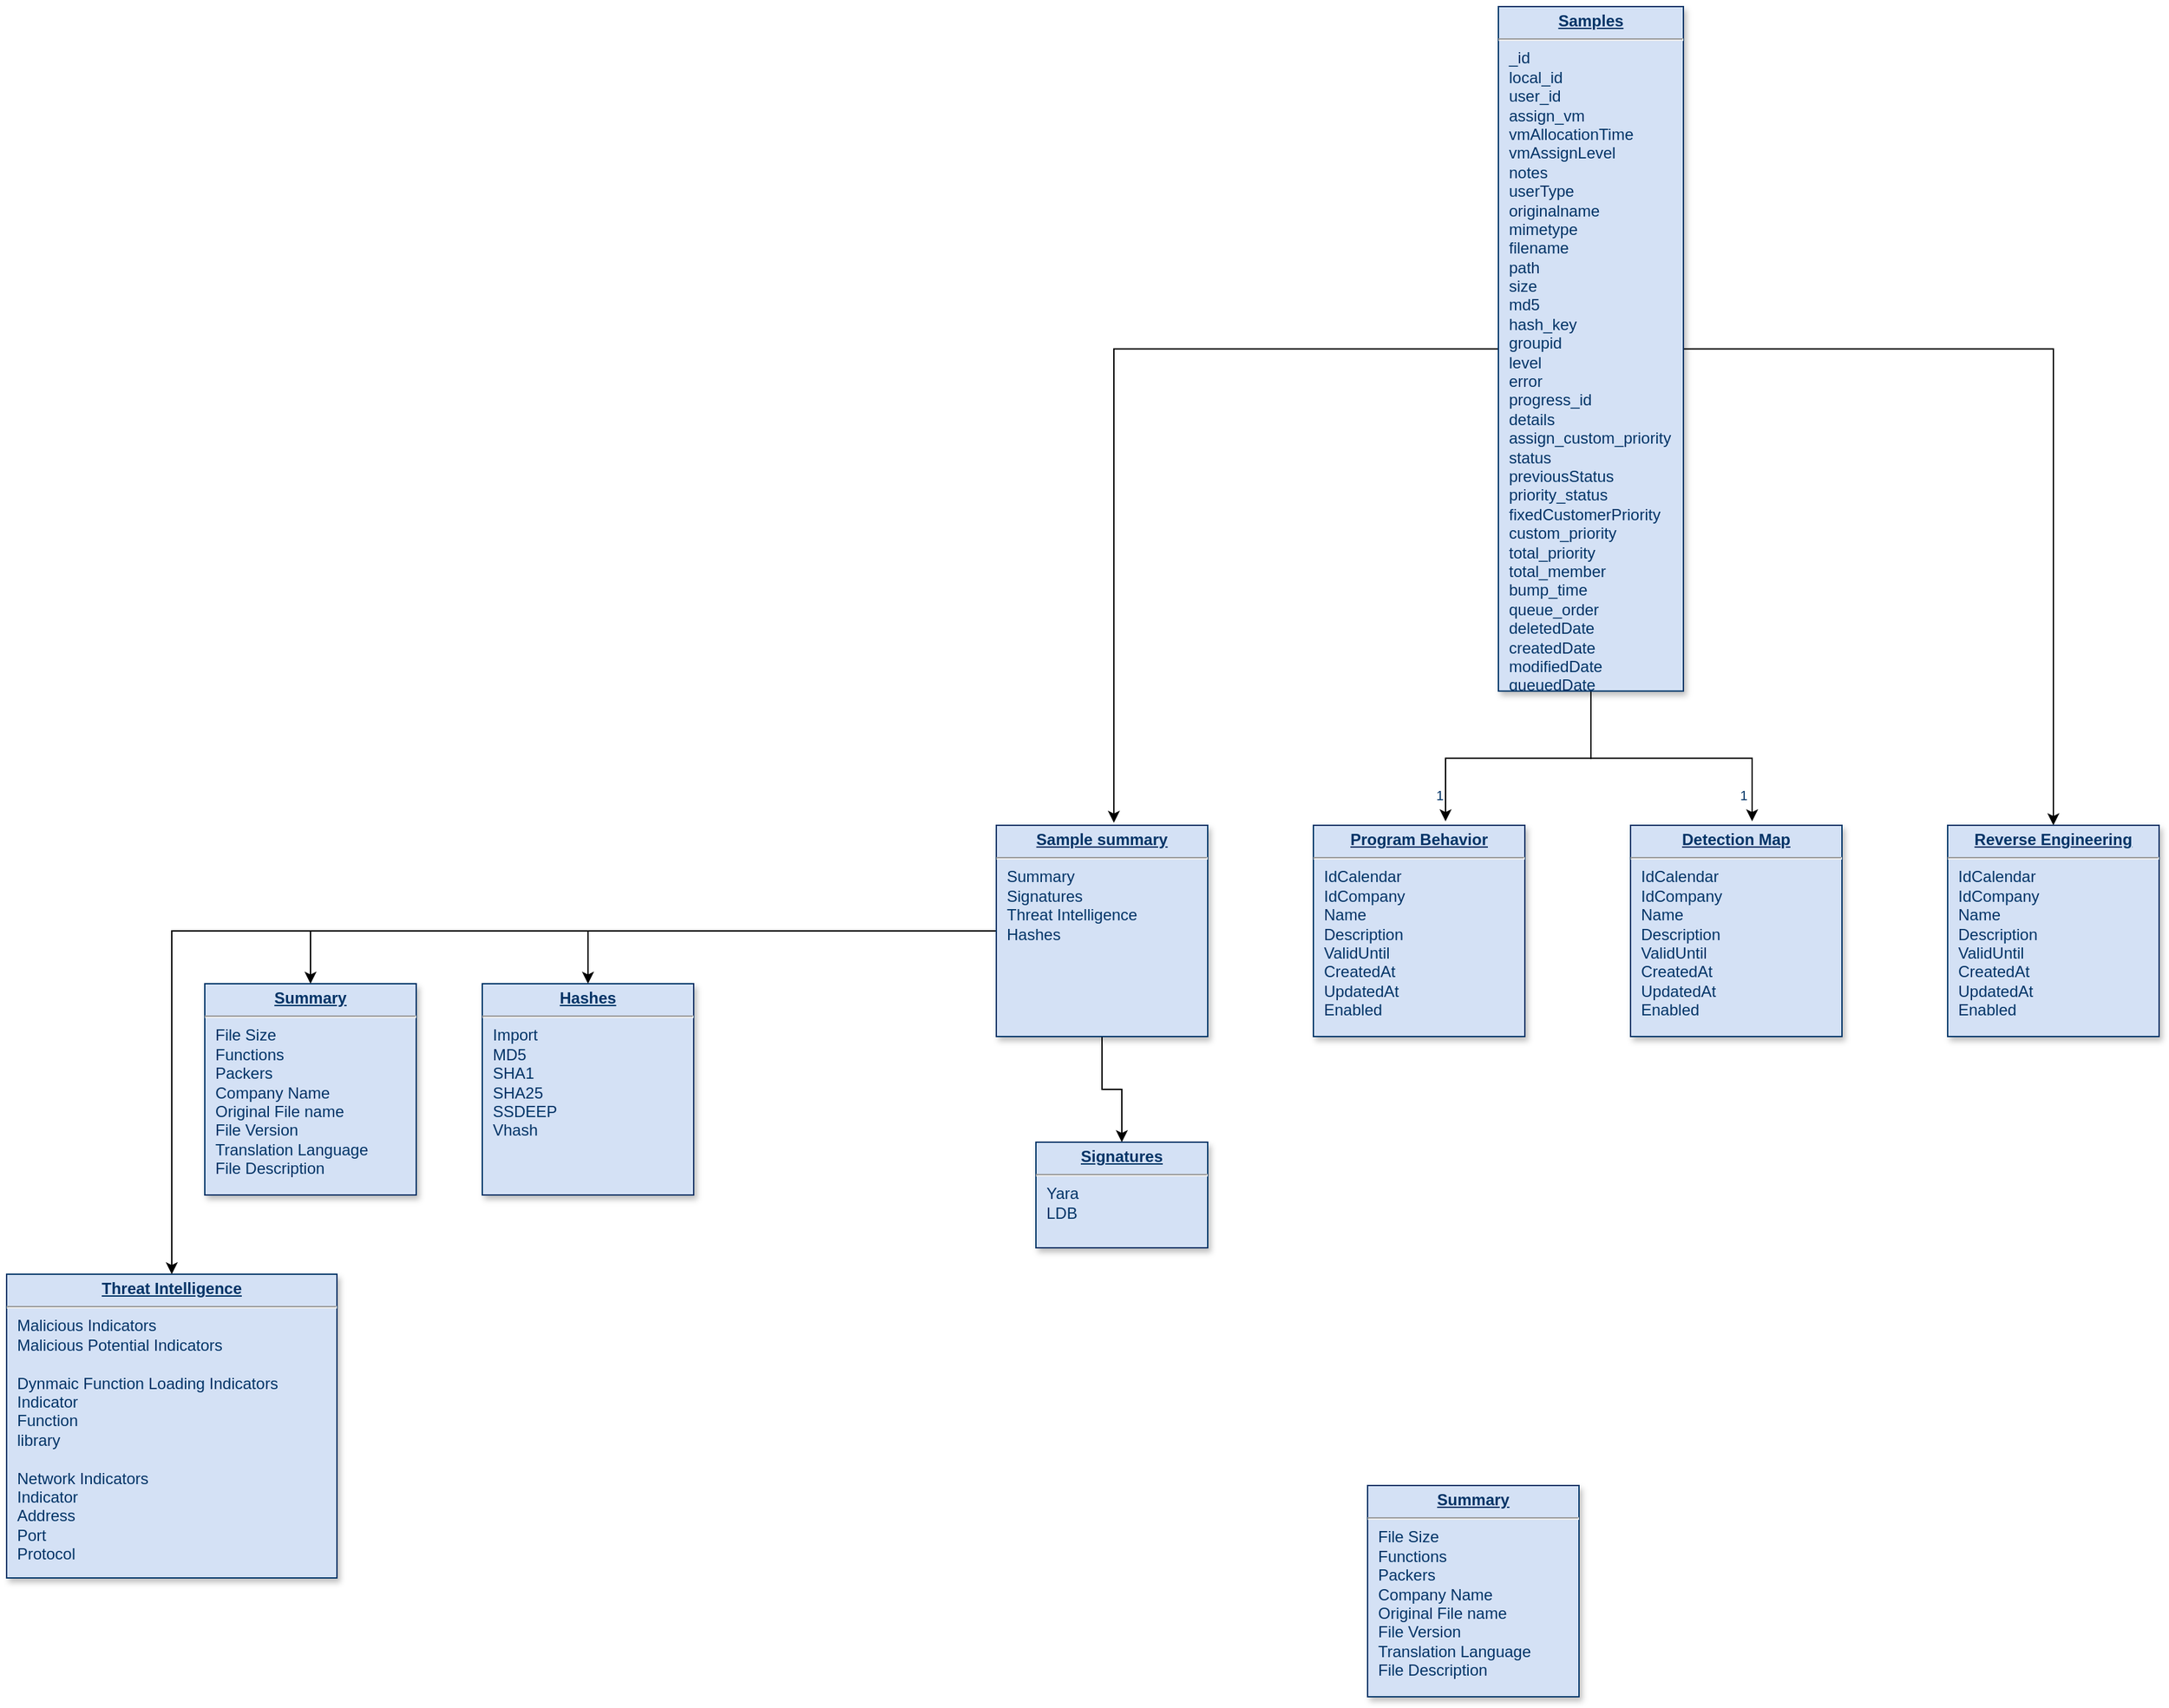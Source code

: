 <mxfile version="14.2.9" type="github">
  <diagram name="Page-1" id="efa7a0a1-bf9b-a30e-e6df-94a7791c09e9">
    <mxGraphModel dx="2892" dy="773" grid="1" gridSize="10" guides="1" tooltips="1" connect="1" arrows="1" fold="1" page="1" pageScale="1" pageWidth="826" pageHeight="1169" background="#ffffff" math="0" shadow="0">
      <root>
        <mxCell id="0" />
        <mxCell id="1" parent="0" />
        <mxCell id="mWvf0DfW977PtSusW_T4-128" style="edgeStyle=orthogonalEdgeStyle;rounded=0;orthogonalLoop=1;jettySize=auto;html=1;" edge="1" parent="1" source="21" target="mWvf0DfW977PtSusW_T4-127">
          <mxGeometry relative="1" as="geometry" />
        </mxCell>
        <mxCell id="mWvf0DfW977PtSusW_T4-130" style="edgeStyle=orthogonalEdgeStyle;rounded=0;orthogonalLoop=1;jettySize=auto;html=1;entryX=0.5;entryY=0;entryDx=0;entryDy=0;" edge="1" parent="1" source="21" target="mWvf0DfW977PtSusW_T4-129">
          <mxGeometry relative="1" as="geometry" />
        </mxCell>
        <mxCell id="mWvf0DfW977PtSusW_T4-134" style="edgeStyle=orthogonalEdgeStyle;rounded=0;orthogonalLoop=1;jettySize=auto;html=1;" edge="1" parent="1" source="21" target="mWvf0DfW977PtSusW_T4-131">
          <mxGeometry relative="1" as="geometry" />
        </mxCell>
        <mxCell id="mWvf0DfW977PtSusW_T4-135" style="edgeStyle=orthogonalEdgeStyle;rounded=0;orthogonalLoop=1;jettySize=auto;html=1;entryX=0.5;entryY=0;entryDx=0;entryDy=0;" edge="1" parent="1" source="21" target="mWvf0DfW977PtSusW_T4-132">
          <mxGeometry relative="1" as="geometry" />
        </mxCell>
        <mxCell id="21" value="&lt;p style=&quot;margin: 4px 0px 0px ; text-align: center&quot;&gt;&lt;b&gt;&lt;u&gt;Sample summary&lt;/u&gt;&lt;/b&gt;&lt;br&gt;&lt;/p&gt;&lt;hr&gt;&lt;p style=&quot;margin: 0px ; margin-left: 8px&quot;&gt;Summary&lt;/p&gt;&lt;p style=&quot;margin: 0px ; margin-left: 8px&quot;&gt;Signatures&lt;br&gt;&lt;/p&gt;&lt;p style=&quot;margin: 0px ; margin-left: 8px&quot;&gt;Threat Intelligence&lt;br&gt;&lt;/p&gt;&lt;p style=&quot;margin: 0px ; margin-left: 8px&quot;&gt;Hashes&lt;br&gt;&lt;/p&gt;" style="verticalAlign=top;align=left;overflow=fill;fontSize=12;fontFamily=Helvetica;html=1;strokeColor=#003366;shadow=1;fillColor=#D4E1F5;fontColor=#003366" parent="1" vertex="1">
          <mxGeometry x="359" y="640.0" width="160" height="160" as="geometry" />
        </mxCell>
        <mxCell id="mWvf0DfW977PtSusW_T4-120" style="edgeStyle=orthogonalEdgeStyle;rounded=0;orthogonalLoop=1;jettySize=auto;html=1;entryX=0.625;entryY=-0.019;entryDx=0;entryDy=0;entryPerimeter=0;" edge="1" parent="1" source="25" target="mWvf0DfW977PtSusW_T4-114">
          <mxGeometry relative="1" as="geometry" />
        </mxCell>
        <mxCell id="mWvf0DfW977PtSusW_T4-123" style="edgeStyle=orthogonalEdgeStyle;rounded=0;orthogonalLoop=1;jettySize=auto;html=1;entryX=0.575;entryY=-0.019;entryDx=0;entryDy=0;entryPerimeter=0;" edge="1" parent="1" source="25" target="mWvf0DfW977PtSusW_T4-121">
          <mxGeometry relative="1" as="geometry" />
        </mxCell>
        <mxCell id="mWvf0DfW977PtSusW_T4-124" style="edgeStyle=orthogonalEdgeStyle;rounded=0;orthogonalLoop=1;jettySize=auto;html=1;entryX=0.556;entryY=-0.012;entryDx=0;entryDy=0;entryPerimeter=0;" edge="1" parent="1" source="25" target="21">
          <mxGeometry relative="1" as="geometry" />
        </mxCell>
        <mxCell id="mWvf0DfW977PtSusW_T4-126" style="edgeStyle=orthogonalEdgeStyle;rounded=0;orthogonalLoop=1;jettySize=auto;html=1;entryX=0.5;entryY=0;entryDx=0;entryDy=0;" edge="1" parent="1" source="25" target="mWvf0DfW977PtSusW_T4-125">
          <mxGeometry relative="1" as="geometry" />
        </mxCell>
        <mxCell id="25" value="&lt;p style=&quot;margin: 0px ; margin-top: 4px ; text-align: center ; text-decoration: underline&quot;&gt;&lt;b&gt;Samples&lt;/b&gt;&lt;/p&gt;&lt;hr&gt;&lt;p style=&quot;margin: 0px ; margin-left: 8px&quot;&gt;_id&lt;/p&gt;&lt;p style=&quot;margin: 0px ; margin-left: 8px&quot;&gt;local_id&lt;/p&gt;&lt;p style=&quot;margin: 0px ; margin-left: 8px&quot;&gt;user_id&lt;/p&gt;&lt;p style=&quot;margin: 0px ; margin-left: 8px&quot;&gt;assign_vm&lt;/p&gt;&lt;p style=&quot;margin: 0px ; margin-left: 8px&quot;&gt;vmAllocationTime&lt;/p&gt;&lt;p style=&quot;margin: 0px ; margin-left: 8px&quot;&gt;vmAssignLevel&lt;/p&gt;&lt;p style=&quot;margin: 0px ; margin-left: 8px&quot;&gt;notes&lt;/p&gt;&lt;p style=&quot;margin: 0px ; margin-left: 8px&quot;&gt;userType&lt;/p&gt;&lt;p style=&quot;margin: 0px ; margin-left: 8px&quot;&gt;originalname&lt;/p&gt;&lt;p style=&quot;margin: 0px ; margin-left: 8px&quot;&gt;mimetype&lt;/p&gt;&lt;p style=&quot;margin: 0px ; margin-left: 8px&quot;&gt;filename&lt;/p&gt;&lt;p style=&quot;margin: 0px ; margin-left: 8px&quot;&gt;path&lt;/p&gt;&lt;p style=&quot;margin: 0px ; margin-left: 8px&quot;&gt;size&lt;/p&gt;&lt;p style=&quot;margin: 0px ; margin-left: 8px&quot;&gt;md5&lt;/p&gt;&lt;p style=&quot;margin: 0px ; margin-left: 8px&quot;&gt;hash_key&lt;/p&gt;&lt;p style=&quot;margin: 0px ; margin-left: 8px&quot;&gt;groupid&lt;/p&gt;&lt;p style=&quot;margin: 0px ; margin-left: 8px&quot;&gt;level&lt;/p&gt;&lt;p style=&quot;margin: 0px ; margin-left: 8px&quot;&gt;error&lt;/p&gt;&lt;p style=&quot;margin: 0px ; margin-left: 8px&quot;&gt;progress_id&lt;/p&gt;&lt;p style=&quot;margin: 0px ; margin-left: 8px&quot;&gt;details&lt;/p&gt;&lt;p style=&quot;margin: 0px ; margin-left: 8px&quot;&gt;assign_custom_priority&lt;/p&gt;&lt;p style=&quot;margin: 0px ; margin-left: 8px&quot;&gt;status&lt;/p&gt;&lt;p style=&quot;margin: 0px ; margin-left: 8px&quot;&gt;previousStatus&lt;/p&gt;&lt;p style=&quot;margin: 0px ; margin-left: 8px&quot;&gt;priority_status&lt;/p&gt;&lt;p style=&quot;margin: 0px ; margin-left: 8px&quot;&gt;fixedCustomerPriority&lt;/p&gt;&lt;p style=&quot;margin: 0px ; margin-left: 8px&quot;&gt;custom_priority&lt;/p&gt;&lt;p style=&quot;margin: 0px ; margin-left: 8px&quot;&gt;total_priority&lt;/p&gt;&lt;p style=&quot;margin: 0px ; margin-left: 8px&quot;&gt;total_member&lt;/p&gt;&lt;p style=&quot;margin: 0px ; margin-left: 8px&quot;&gt;bump_time&lt;/p&gt;&lt;p style=&quot;margin: 0px ; margin-left: 8px&quot;&gt;queue_order&lt;/p&gt;&lt;p style=&quot;margin: 0px ; margin-left: 8px&quot;&gt;deletedDate&lt;/p&gt;&lt;p style=&quot;margin: 0px ; margin-left: 8px&quot;&gt;createdDate&lt;/p&gt;&lt;p style=&quot;margin: 0px ; margin-left: 8px&quot;&gt;modifiedDate&lt;/p&gt;&lt;p style=&quot;margin: 0px ; margin-left: 8px&quot;&gt;queuedDate&lt;/p&gt;" style="verticalAlign=top;align=left;overflow=fill;fontSize=12;fontFamily=Helvetica;html=1;strokeColor=#003366;shadow=1;fillColor=#D4E1F5;fontColor=#003366" parent="1" vertex="1">
          <mxGeometry x="739" y="20" width="140" height="518.36" as="geometry" />
        </mxCell>
        <mxCell id="mWvf0DfW977PtSusW_T4-114" value="&lt;p style=&quot;margin: 4px 0px 0px ; text-align: center&quot;&gt;&lt;b&gt;&lt;u&gt;Program Behavior&lt;/u&gt;&lt;/b&gt;&lt;br&gt;&lt;/p&gt;&lt;hr&gt;&lt;p style=&quot;margin: 0px ; margin-left: 8px&quot;&gt;IdCalendar&lt;/p&gt;&lt;p style=&quot;margin: 0px ; margin-left: 8px&quot;&gt;IdCompany&lt;/p&gt;&lt;p style=&quot;margin: 0px ; margin-left: 8px&quot;&gt;Name&lt;/p&gt;&lt;p style=&quot;margin: 0px ; margin-left: 8px&quot;&gt;Description&lt;/p&gt;&lt;p style=&quot;margin: 0px ; margin-left: 8px&quot;&gt;ValidUntil&lt;/p&gt;&lt;p style=&quot;margin: 0px ; margin-left: 8px&quot;&gt;CreatedAt&lt;/p&gt;&lt;p style=&quot;margin: 0px ; margin-left: 8px&quot;&gt;UpdatedAt&lt;/p&gt;&lt;p style=&quot;margin: 0px ; margin-left: 8px&quot;&gt;Enabled&lt;/p&gt;" style="verticalAlign=top;align=left;overflow=fill;fontSize=12;fontFamily=Helvetica;html=1;strokeColor=#003366;shadow=1;fillColor=#D4E1F5;fontColor=#003366" vertex="1" parent="1">
          <mxGeometry x="599" y="640.0" width="160" height="160" as="geometry" />
        </mxCell>
        <mxCell id="mWvf0DfW977PtSusW_T4-115" value="1" style="resizable=0;align=right;verticalAlign=top;labelBackgroundColor=#ffffff;fontSize=10;strokeColor=#003366;shadow=1;fillColor=#D4E1F5;fontColor=#003366" connectable="0" vertex="1" parent="1">
          <mxGeometry x="699" y="605.2" as="geometry" />
        </mxCell>
        <mxCell id="mWvf0DfW977PtSusW_T4-121" value="&lt;p style=&quot;margin: 4px 0px 0px ; text-align: center&quot;&gt;&lt;b&gt;&lt;u&gt;Detection Map&lt;/u&gt;&lt;/b&gt;&lt;br&gt;&lt;/p&gt;&lt;hr&gt;&lt;p style=&quot;margin: 0px ; margin-left: 8px&quot;&gt;IdCalendar&lt;/p&gt;&lt;p style=&quot;margin: 0px ; margin-left: 8px&quot;&gt;IdCompany&lt;/p&gt;&lt;p style=&quot;margin: 0px ; margin-left: 8px&quot;&gt;Name&lt;/p&gt;&lt;p style=&quot;margin: 0px ; margin-left: 8px&quot;&gt;Description&lt;/p&gt;&lt;p style=&quot;margin: 0px ; margin-left: 8px&quot;&gt;ValidUntil&lt;/p&gt;&lt;p style=&quot;margin: 0px ; margin-left: 8px&quot;&gt;CreatedAt&lt;/p&gt;&lt;p style=&quot;margin: 0px ; margin-left: 8px&quot;&gt;UpdatedAt&lt;/p&gt;&lt;p style=&quot;margin: 0px ; margin-left: 8px&quot;&gt;Enabled&lt;/p&gt;" style="verticalAlign=top;align=left;overflow=fill;fontSize=12;fontFamily=Helvetica;html=1;strokeColor=#003366;shadow=1;fillColor=#D4E1F5;fontColor=#003366" vertex="1" parent="1">
          <mxGeometry x="839" y="640.0" width="160" height="160" as="geometry" />
        </mxCell>
        <mxCell id="mWvf0DfW977PtSusW_T4-122" value="1" style="resizable=0;align=right;verticalAlign=top;labelBackgroundColor=#ffffff;fontSize=10;strokeColor=#003366;shadow=1;fillColor=#D4E1F5;fontColor=#003366" connectable="0" vertex="1" parent="1">
          <mxGeometry x="929" y="605.2" as="geometry" />
        </mxCell>
        <mxCell id="mWvf0DfW977PtSusW_T4-125" value="&lt;p style=&quot;margin: 4px 0px 0px ; text-align: center&quot;&gt;&lt;b&gt;&lt;u&gt;Reverse Engineering&lt;/u&gt;&lt;/b&gt;&lt;br&gt;&lt;/p&gt;&lt;hr&gt;&lt;p style=&quot;margin: 0px ; margin-left: 8px&quot;&gt;IdCalendar&lt;/p&gt;&lt;p style=&quot;margin: 0px ; margin-left: 8px&quot;&gt;IdCompany&lt;/p&gt;&lt;p style=&quot;margin: 0px ; margin-left: 8px&quot;&gt;Name&lt;/p&gt;&lt;p style=&quot;margin: 0px ; margin-left: 8px&quot;&gt;Description&lt;/p&gt;&lt;p style=&quot;margin: 0px ; margin-left: 8px&quot;&gt;ValidUntil&lt;/p&gt;&lt;p style=&quot;margin: 0px ; margin-left: 8px&quot;&gt;CreatedAt&lt;/p&gt;&lt;p style=&quot;margin: 0px ; margin-left: 8px&quot;&gt;UpdatedAt&lt;/p&gt;&lt;p style=&quot;margin: 0px ; margin-left: 8px&quot;&gt;Enabled&lt;/p&gt;" style="verticalAlign=top;align=left;overflow=fill;fontSize=12;fontFamily=Helvetica;html=1;strokeColor=#003366;shadow=1;fillColor=#D4E1F5;fontColor=#003366" vertex="1" parent="1">
          <mxGeometry x="1079" y="640.0" width="160" height="160" as="geometry" />
        </mxCell>
        <mxCell id="mWvf0DfW977PtSusW_T4-127" value="&lt;p style=&quot;margin: 4px 0px 0px ; text-align: center&quot;&gt;&lt;b&gt;&lt;u&gt;Signatures&lt;/u&gt;&lt;/b&gt;&lt;br&gt;&lt;/p&gt;&lt;hr&gt;&lt;p style=&quot;margin: 0px ; margin-left: 8px&quot;&gt;Yara&lt;br&gt;&lt;/p&gt;&lt;p style=&quot;margin: 0px ; margin-left: 8px&quot;&gt;LDB&lt;/p&gt;" style="verticalAlign=top;align=left;overflow=fill;fontSize=12;fontFamily=Helvetica;html=1;strokeColor=#003366;shadow=1;fillColor=#D4E1F5;fontColor=#003366" vertex="1" parent="1">
          <mxGeometry x="389" y="880" width="130" height="80" as="geometry" />
        </mxCell>
        <mxCell id="mWvf0DfW977PtSusW_T4-129" value="&lt;p style=&quot;margin: 4px 0px 0px ; text-align: center&quot;&gt;&lt;b&gt;&lt;u&gt;Summary&lt;/u&gt;&lt;/b&gt;&lt;br&gt;&lt;/p&gt;&lt;hr&gt;&lt;p style=&quot;margin: 0px ; margin-left: 8px&quot;&gt;File Size&lt;/p&gt;&lt;p style=&quot;margin: 0px ; margin-left: 8px&quot;&gt;Functions&lt;br&gt;&lt;/p&gt;&lt;p style=&quot;margin: 0px ; margin-left: 8px&quot;&gt;Packers&lt;br&gt;&lt;/p&gt;&lt;p style=&quot;margin: 0px ; margin-left: 8px&quot;&gt;Company Name&lt;/p&gt;&lt;p style=&quot;margin: 0px ; margin-left: 8px&quot;&gt;Original File name&lt;/p&gt;&lt;p style=&quot;margin: 0px ; margin-left: 8px&quot;&gt;File Version&lt;/p&gt;&lt;p style=&quot;margin: 0px ; margin-left: 8px&quot;&gt;Translation Language&lt;/p&gt;&lt;p style=&quot;margin: 0px ; margin-left: 8px&quot;&gt;File Description&lt;/p&gt;" style="verticalAlign=top;align=left;overflow=fill;fontSize=12;fontFamily=Helvetica;html=1;strokeColor=#003366;shadow=1;fillColor=#D4E1F5;fontColor=#003366" vertex="1" parent="1">
          <mxGeometry x="-240" y="760.0" width="160" height="160" as="geometry" />
        </mxCell>
        <mxCell id="mWvf0DfW977PtSusW_T4-131" value="&lt;p style=&quot;margin: 4px 0px 0px ; text-align: center&quot;&gt;&lt;b&gt;&lt;u&gt;Threat Intelligence&lt;/u&gt;&lt;/b&gt;&lt;br&gt;&lt;/p&gt;&lt;hr&gt;&lt;p style=&quot;margin: 0px ; margin-left: 8px&quot;&gt;Malicious Indicators&lt;br&gt;&lt;/p&gt;&lt;p style=&quot;margin: 0px ; margin-left: 8px&quot;&gt;Malicious Potential Indicators&lt;br&gt;&lt;/p&gt;&lt;p style=&quot;margin: 0px ; margin-left: 8px&quot;&gt;&lt;br&gt;&lt;/p&gt;&lt;p style=&quot;margin: 0px ; margin-left: 8px&quot;&gt;Dynmaic Function Loading Indicators&lt;br&gt;&lt;/p&gt;&lt;p style=&quot;margin: 0px ; margin-left: 8px&quot;&gt;Indicator&lt;br&gt;&lt;/p&gt;&lt;p style=&quot;margin: 0px ; margin-left: 8px&quot;&gt;Function&lt;br&gt;&lt;/p&gt;&lt;p style=&quot;margin: 0px ; margin-left: 8px&quot;&gt;library&lt;br&gt;&lt;/p&gt;&lt;p style=&quot;margin: 0px ; margin-left: 8px&quot;&gt;&lt;br&gt;&lt;/p&gt;&lt;p style=&quot;margin: 0px ; margin-left: 8px&quot;&gt;Network Indicators&lt;br&gt;&lt;/p&gt;&lt;p style=&quot;margin: 0px ; margin-left: 8px&quot;&gt;Indicator&lt;br&gt;&lt;/p&gt;&lt;p style=&quot;margin: 0px ; margin-left: 8px&quot;&gt;Address&lt;br&gt;&lt;/p&gt;&lt;p style=&quot;margin: 0px ; margin-left: 8px&quot;&gt;Port&lt;br&gt;&lt;/p&gt;&lt;p style=&quot;margin: 0px ; margin-left: 8px&quot;&gt;Protocol&lt;br&gt;&lt;/p&gt;&lt;p style=&quot;margin: 0px ; margin-left: 8px&quot;&gt;&lt;br&gt;&lt;/p&gt;&lt;p style=&quot;margin: 0px ; margin-left: 8px&quot;&gt;&lt;br&gt;&lt;/p&gt;&lt;p style=&quot;margin: 0px ; margin-left: 8px&quot;&gt;&lt;br&gt;&lt;/p&gt;" style="verticalAlign=top;align=left;overflow=fill;fontSize=12;fontFamily=Helvetica;html=1;strokeColor=#003366;shadow=1;fillColor=#D4E1F5;fontColor=#003366" vertex="1" parent="1">
          <mxGeometry x="-390" y="980" width="250" height="230" as="geometry" />
        </mxCell>
        <mxCell id="mWvf0DfW977PtSusW_T4-132" value="&lt;p style=&quot;margin: 4px 0px 0px ; text-align: center&quot;&gt;&lt;b&gt;&lt;u&gt;Hashes&lt;/u&gt;&lt;/b&gt;&lt;br&gt;&lt;/p&gt;&lt;hr&gt;&lt;p style=&quot;margin: 0px ; margin-left: 8px&quot;&gt;Import&lt;br&gt;&lt;/p&gt;&lt;p style=&quot;margin: 0px ; margin-left: 8px&quot;&gt;MD5&lt;br&gt;&lt;/p&gt;&lt;p style=&quot;margin: 0px ; margin-left: 8px&quot;&gt;SHA1&lt;br&gt;&lt;/p&gt;&lt;p style=&quot;margin: 0px ; margin-left: 8px&quot;&gt;SHA25&lt;br&gt;&lt;/p&gt;&lt;p style=&quot;margin: 0px ; margin-left: 8px&quot;&gt;SSDEEP&lt;br&gt;&lt;/p&gt;&lt;p style=&quot;margin: 0px ; margin-left: 8px&quot;&gt;Vhash&lt;br&gt;&lt;/p&gt;&lt;p style=&quot;margin: 0px ; margin-left: 8px&quot;&gt;&lt;br&gt;&lt;/p&gt;&lt;p style=&quot;margin: 0px ; margin-left: 8px&quot;&gt;&lt;br&gt;&lt;/p&gt;&lt;p style=&quot;margin: 0px ; margin-left: 8px&quot;&gt;&lt;br&gt;&lt;/p&gt;&lt;p style=&quot;margin: 0px ; margin-left: 8px&quot;&gt;&lt;br&gt;&lt;/p&gt;" style="verticalAlign=top;align=left;overflow=fill;fontSize=12;fontFamily=Helvetica;html=1;strokeColor=#003366;shadow=1;fillColor=#D4E1F5;fontColor=#003366" vertex="1" parent="1">
          <mxGeometry x="-30" y="760.0" width="160" height="160" as="geometry" />
        </mxCell>
        <mxCell id="mWvf0DfW977PtSusW_T4-133" value="&lt;p style=&quot;margin: 4px 0px 0px ; text-align: center&quot;&gt;&lt;b&gt;&lt;u&gt;Summary&lt;/u&gt;&lt;/b&gt;&lt;br&gt;&lt;/p&gt;&lt;hr&gt;&lt;p style=&quot;margin: 0px ; margin-left: 8px&quot;&gt;File Size&lt;/p&gt;&lt;p style=&quot;margin: 0px ; margin-left: 8px&quot;&gt;Functions&lt;br&gt;&lt;/p&gt;&lt;p style=&quot;margin: 0px ; margin-left: 8px&quot;&gt;Packers&lt;br&gt;&lt;/p&gt;&lt;p style=&quot;margin: 0px ; margin-left: 8px&quot;&gt;Company Name&lt;/p&gt;&lt;p style=&quot;margin: 0px ; margin-left: 8px&quot;&gt;Original File name&lt;/p&gt;&lt;p style=&quot;margin: 0px ; margin-left: 8px&quot;&gt;File Version&lt;/p&gt;&lt;p style=&quot;margin: 0px ; margin-left: 8px&quot;&gt;Translation Language&lt;/p&gt;&lt;p style=&quot;margin: 0px ; margin-left: 8px&quot;&gt;File Description&lt;/p&gt;" style="verticalAlign=top;align=left;overflow=fill;fontSize=12;fontFamily=Helvetica;html=1;strokeColor=#003366;shadow=1;fillColor=#D4E1F5;fontColor=#003366" vertex="1" parent="1">
          <mxGeometry x="640" y="1140.0" width="160" height="160" as="geometry" />
        </mxCell>
      </root>
    </mxGraphModel>
  </diagram>
</mxfile>
